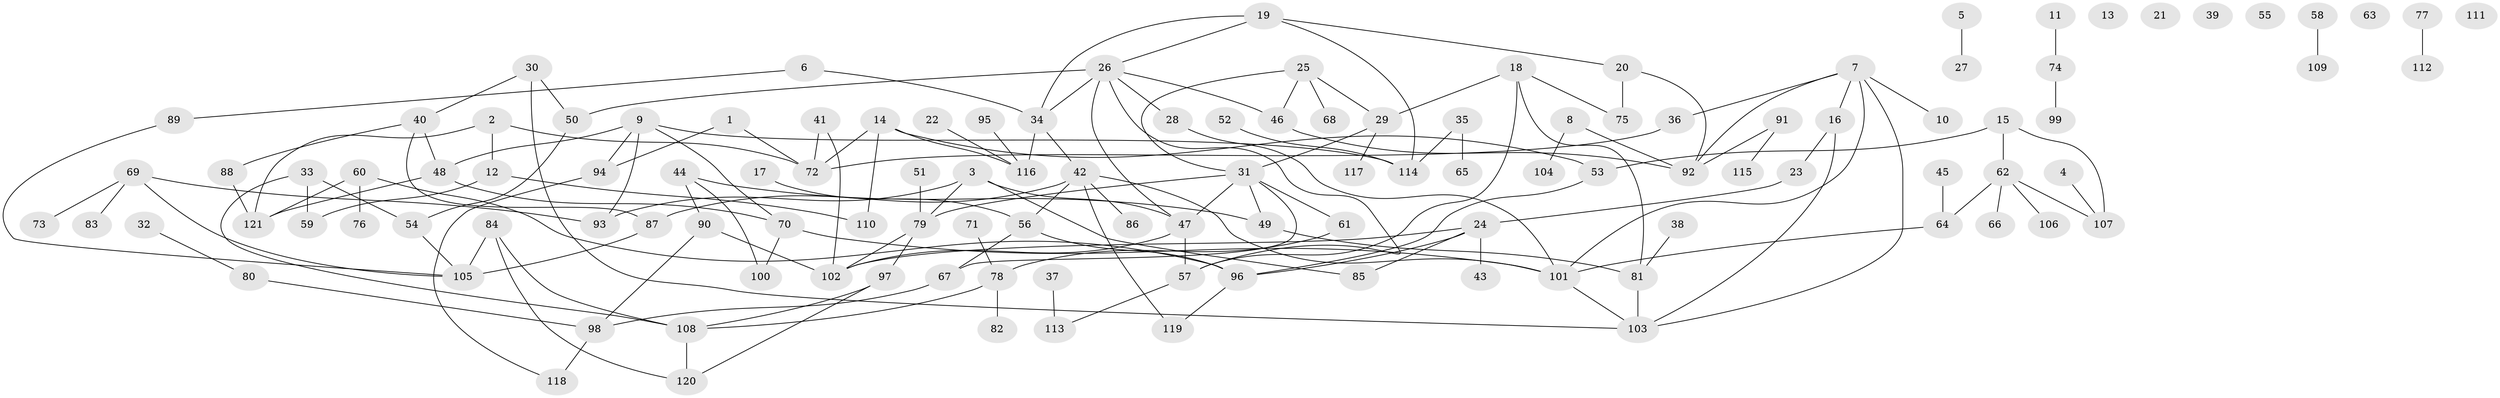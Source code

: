 // Generated by graph-tools (version 1.1) at 2025/33/03/09/25 02:33:50]
// undirected, 121 vertices, 159 edges
graph export_dot {
graph [start="1"]
  node [color=gray90,style=filled];
  1;
  2;
  3;
  4;
  5;
  6;
  7;
  8;
  9;
  10;
  11;
  12;
  13;
  14;
  15;
  16;
  17;
  18;
  19;
  20;
  21;
  22;
  23;
  24;
  25;
  26;
  27;
  28;
  29;
  30;
  31;
  32;
  33;
  34;
  35;
  36;
  37;
  38;
  39;
  40;
  41;
  42;
  43;
  44;
  45;
  46;
  47;
  48;
  49;
  50;
  51;
  52;
  53;
  54;
  55;
  56;
  57;
  58;
  59;
  60;
  61;
  62;
  63;
  64;
  65;
  66;
  67;
  68;
  69;
  70;
  71;
  72;
  73;
  74;
  75;
  76;
  77;
  78;
  79;
  80;
  81;
  82;
  83;
  84;
  85;
  86;
  87;
  88;
  89;
  90;
  91;
  92;
  93;
  94;
  95;
  96;
  97;
  98;
  99;
  100;
  101;
  102;
  103;
  104;
  105;
  106;
  107;
  108;
  109;
  110;
  111;
  112;
  113;
  114;
  115;
  116;
  117;
  118;
  119;
  120;
  121;
  1 -- 72;
  1 -- 94;
  2 -- 12;
  2 -- 72;
  2 -- 121;
  3 -- 47;
  3 -- 79;
  3 -- 85;
  3 -- 93;
  4 -- 107;
  5 -- 27;
  6 -- 34;
  6 -- 89;
  7 -- 10;
  7 -- 16;
  7 -- 36;
  7 -- 92;
  7 -- 101;
  7 -- 103;
  8 -- 92;
  8 -- 104;
  9 -- 48;
  9 -- 70;
  9 -- 93;
  9 -- 94;
  9 -- 114;
  11 -- 74;
  12 -- 59;
  12 -- 110;
  14 -- 53;
  14 -- 72;
  14 -- 110;
  14 -- 116;
  15 -- 53;
  15 -- 62;
  15 -- 107;
  16 -- 23;
  16 -- 103;
  17 -- 56;
  18 -- 29;
  18 -- 57;
  18 -- 75;
  18 -- 81;
  19 -- 20;
  19 -- 26;
  19 -- 34;
  19 -- 114;
  20 -- 75;
  20 -- 92;
  22 -- 116;
  23 -- 24;
  24 -- 43;
  24 -- 85;
  24 -- 96;
  24 -- 102;
  25 -- 29;
  25 -- 31;
  25 -- 46;
  25 -- 68;
  26 -- 28;
  26 -- 34;
  26 -- 46;
  26 -- 47;
  26 -- 50;
  26 -- 57;
  28 -- 101;
  29 -- 31;
  29 -- 117;
  30 -- 40;
  30 -- 50;
  30 -- 103;
  31 -- 47;
  31 -- 49;
  31 -- 61;
  31 -- 67;
  31 -- 79;
  32 -- 80;
  33 -- 54;
  33 -- 59;
  33 -- 108;
  34 -- 42;
  34 -- 116;
  35 -- 65;
  35 -- 114;
  36 -- 72;
  37 -- 113;
  38 -- 81;
  40 -- 48;
  40 -- 87;
  40 -- 88;
  41 -- 72;
  41 -- 102;
  42 -- 56;
  42 -- 86;
  42 -- 87;
  42 -- 101;
  42 -- 119;
  44 -- 49;
  44 -- 90;
  44 -- 100;
  45 -- 64;
  46 -- 92;
  47 -- 57;
  47 -- 102;
  48 -- 70;
  48 -- 121;
  49 -- 81;
  50 -- 54;
  51 -- 79;
  52 -- 114;
  53 -- 96;
  54 -- 105;
  56 -- 67;
  56 -- 96;
  57 -- 113;
  58 -- 109;
  60 -- 76;
  60 -- 96;
  60 -- 121;
  61 -- 78;
  62 -- 64;
  62 -- 66;
  62 -- 106;
  62 -- 107;
  64 -- 101;
  67 -- 98;
  69 -- 73;
  69 -- 83;
  69 -- 93;
  69 -- 105;
  70 -- 100;
  70 -- 101;
  71 -- 78;
  74 -- 99;
  77 -- 112;
  78 -- 82;
  78 -- 108;
  79 -- 97;
  79 -- 102;
  80 -- 98;
  81 -- 103;
  84 -- 105;
  84 -- 108;
  84 -- 120;
  87 -- 105;
  88 -- 121;
  89 -- 105;
  90 -- 98;
  90 -- 102;
  91 -- 92;
  91 -- 115;
  94 -- 118;
  95 -- 116;
  96 -- 119;
  97 -- 108;
  97 -- 120;
  98 -- 118;
  101 -- 103;
  108 -- 120;
}
